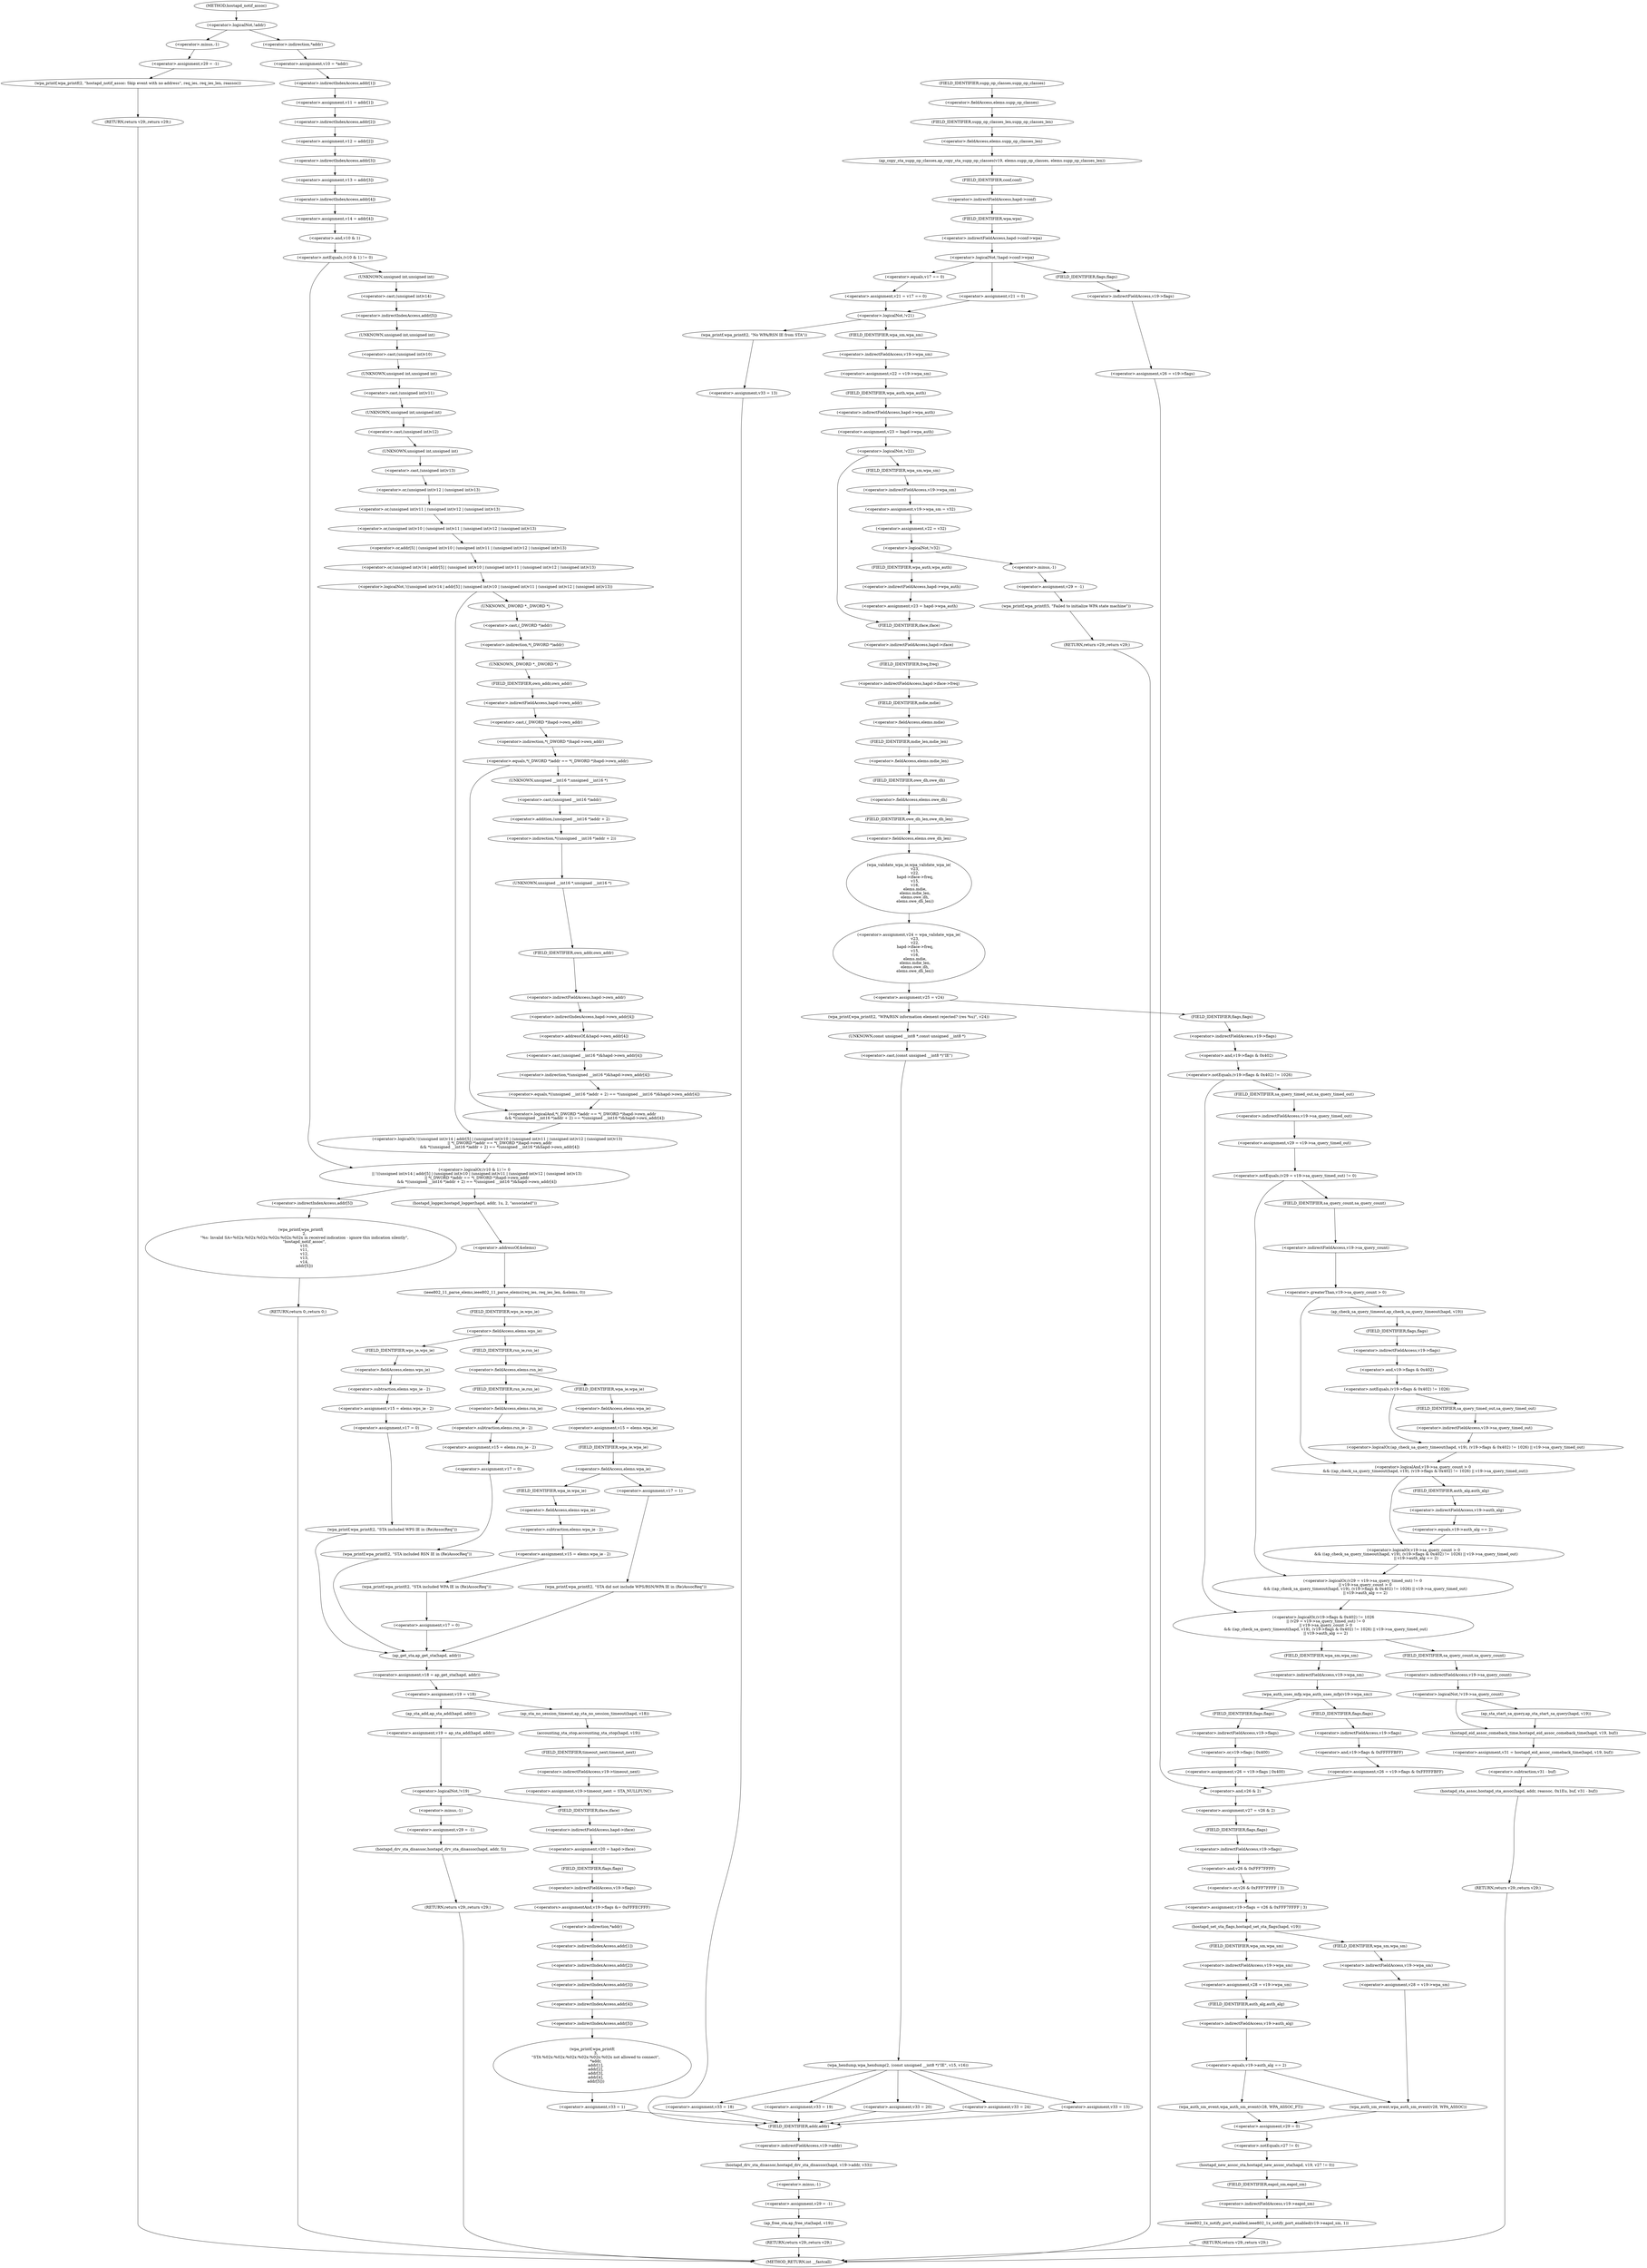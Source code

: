digraph hostapd_notif_assoc {  
"1000159" [label = "(<operator>.logicalNot,!addr)" ]
"1000162" [label = "(<operator>.assignment,v29 = -1)" ]
"1000164" [label = "(<operator>.minus,-1)" ]
"1000166" [label = "(wpa_printf,wpa_printf(2, \"hostapd_notif_assoc: Skip event with no address\", req_ies, req_ies_len, reassoc))" ]
"1000172" [label = "(RETURN,return v29;,return v29;)" ]
"1000174" [label = "(<operator>.assignment,v10 = *addr)" ]
"1000176" [label = "(<operator>.indirection,*addr)" ]
"1000178" [label = "(<operator>.assignment,v11 = addr[1])" ]
"1000180" [label = "(<operator>.indirectIndexAccess,addr[1])" ]
"1000183" [label = "(<operator>.assignment,v12 = addr[2])" ]
"1000185" [label = "(<operator>.indirectIndexAccess,addr[2])" ]
"1000188" [label = "(<operator>.assignment,v13 = addr[3])" ]
"1000190" [label = "(<operator>.indirectIndexAccess,addr[3])" ]
"1000193" [label = "(<operator>.assignment,v14 = addr[4])" ]
"1000195" [label = "(<operator>.indirectIndexAccess,addr[4])" ]
"1000199" [label = "(<operator>.logicalOr,(v10 & 1) != 0\n    || !((unsigned int)v14 | addr[5] | (unsigned int)v10 | (unsigned int)v11 | (unsigned int)v12 | (unsigned int)v13)\n    || *(_DWORD *)addr == *(_DWORD *)hapd->own_addr\n    && *((unsigned __int16 *)addr + 2) == *(unsigned __int16 *)&hapd->own_addr[4])" ]
"1000200" [label = "(<operator>.notEquals,(v10 & 1) != 0)" ]
"1000201" [label = "(<operator>.and,v10 & 1)" ]
"1000205" [label = "(<operator>.logicalOr,!((unsigned int)v14 | addr[5] | (unsigned int)v10 | (unsigned int)v11 | (unsigned int)v12 | (unsigned int)v13)\n    || *(_DWORD *)addr == *(_DWORD *)hapd->own_addr\n    && *((unsigned __int16 *)addr + 2) == *(unsigned __int16 *)&hapd->own_addr[4])" ]
"1000206" [label = "(<operator>.logicalNot,!((unsigned int)v14 | addr[5] | (unsigned int)v10 | (unsigned int)v11 | (unsigned int)v12 | (unsigned int)v13))" ]
"1000207" [label = "(<operator>.or,(unsigned int)v14 | addr[5] | (unsigned int)v10 | (unsigned int)v11 | (unsigned int)v12 | (unsigned int)v13)" ]
"1000208" [label = "(<operator>.cast,(unsigned int)v14)" ]
"1000209" [label = "(UNKNOWN,unsigned int,unsigned int)" ]
"1000211" [label = "(<operator>.or,addr[5] | (unsigned int)v10 | (unsigned int)v11 | (unsigned int)v12 | (unsigned int)v13)" ]
"1000212" [label = "(<operator>.indirectIndexAccess,addr[5])" ]
"1000215" [label = "(<operator>.or,(unsigned int)v10 | (unsigned int)v11 | (unsigned int)v12 | (unsigned int)v13)" ]
"1000216" [label = "(<operator>.cast,(unsigned int)v10)" ]
"1000217" [label = "(UNKNOWN,unsigned int,unsigned int)" ]
"1000219" [label = "(<operator>.or,(unsigned int)v11 | (unsigned int)v12 | (unsigned int)v13)" ]
"1000220" [label = "(<operator>.cast,(unsigned int)v11)" ]
"1000221" [label = "(UNKNOWN,unsigned int,unsigned int)" ]
"1000223" [label = "(<operator>.or,(unsigned int)v12 | (unsigned int)v13)" ]
"1000224" [label = "(<operator>.cast,(unsigned int)v12)" ]
"1000225" [label = "(UNKNOWN,unsigned int,unsigned int)" ]
"1000227" [label = "(<operator>.cast,(unsigned int)v13)" ]
"1000228" [label = "(UNKNOWN,unsigned int,unsigned int)" ]
"1000230" [label = "(<operator>.logicalAnd,*(_DWORD *)addr == *(_DWORD *)hapd->own_addr\n    && *((unsigned __int16 *)addr + 2) == *(unsigned __int16 *)&hapd->own_addr[4])" ]
"1000231" [label = "(<operator>.equals,*(_DWORD *)addr == *(_DWORD *)hapd->own_addr)" ]
"1000232" [label = "(<operator>.indirection,*(_DWORD *)addr)" ]
"1000233" [label = "(<operator>.cast,(_DWORD *)addr)" ]
"1000234" [label = "(UNKNOWN,_DWORD *,_DWORD *)" ]
"1000236" [label = "(<operator>.indirection,*(_DWORD *)hapd->own_addr)" ]
"1000237" [label = "(<operator>.cast,(_DWORD *)hapd->own_addr)" ]
"1000238" [label = "(UNKNOWN,_DWORD *,_DWORD *)" ]
"1000239" [label = "(<operator>.indirectFieldAccess,hapd->own_addr)" ]
"1000241" [label = "(FIELD_IDENTIFIER,own_addr,own_addr)" ]
"1000242" [label = "(<operator>.equals,*((unsigned __int16 *)addr + 2) == *(unsigned __int16 *)&hapd->own_addr[4])" ]
"1000243" [label = "(<operator>.indirection,*((unsigned __int16 *)addr + 2))" ]
"1000244" [label = "(<operator>.addition,(unsigned __int16 *)addr + 2)" ]
"1000245" [label = "(<operator>.cast,(unsigned __int16 *)addr)" ]
"1000246" [label = "(UNKNOWN,unsigned __int16 *,unsigned __int16 *)" ]
"1000249" [label = "(<operator>.indirection,*(unsigned __int16 *)&hapd->own_addr[4])" ]
"1000250" [label = "(<operator>.cast,(unsigned __int16 *)&hapd->own_addr[4])" ]
"1000251" [label = "(UNKNOWN,unsigned __int16 *,unsigned __int16 *)" ]
"1000252" [label = "(<operator>.addressOf,&hapd->own_addr[4])" ]
"1000253" [label = "(<operator>.indirectIndexAccess,hapd->own_addr[4])" ]
"1000254" [label = "(<operator>.indirectFieldAccess,hapd->own_addr)" ]
"1000256" [label = "(FIELD_IDENTIFIER,own_addr,own_addr)" ]
"1000259" [label = "(wpa_printf,wpa_printf(\n      2,\n      \"%s: Invalid SA=%02x:%02x:%02x:%02x:%02x:%02x in received indication - ignore this indication silently\",\n      \"hostapd_notif_assoc\",\n      v10,\n      v11,\n      v12,\n      v13,\n      v14,\n      addr[5]))" ]
"1000268" [label = "(<operator>.indirectIndexAccess,addr[5])" ]
"1000271" [label = "(RETURN,return 0;,return 0;)" ]
"1000273" [label = "(hostapd_logger,hostapd_logger(hapd, addr, 1u, 2, \"associated\"))" ]
"1000279" [label = "(ieee802_11_parse_elems,ieee802_11_parse_elems(req_ies, req_ies_len, &elems, 0))" ]
"1000282" [label = "(<operator>.addressOf,&elems)" ]
"1000286" [label = "(<operator>.fieldAccess,elems.wps_ie)" ]
"1000288" [label = "(FIELD_IDENTIFIER,wps_ie,wps_ie)" ]
"1000290" [label = "(<operator>.assignment,v15 = elems.wps_ie - 2)" ]
"1000292" [label = "(<operator>.subtraction,elems.wps_ie - 2)" ]
"1000293" [label = "(<operator>.fieldAccess,elems.wps_ie)" ]
"1000295" [label = "(FIELD_IDENTIFIER,wps_ie,wps_ie)" ]
"1000298" [label = "(<operator>.assignment,v17 = 0)" ]
"1000301" [label = "(wpa_printf,wpa_printf(2, \"STA included WPS IE in (Re)AssocReq\"))" ]
"1000306" [label = "(<operator>.fieldAccess,elems.rsn_ie)" ]
"1000308" [label = "(FIELD_IDENTIFIER,rsn_ie,rsn_ie)" ]
"1000310" [label = "(<operator>.assignment,v15 = elems.rsn_ie - 2)" ]
"1000312" [label = "(<operator>.subtraction,elems.rsn_ie - 2)" ]
"1000313" [label = "(<operator>.fieldAccess,elems.rsn_ie)" ]
"1000315" [label = "(FIELD_IDENTIFIER,rsn_ie,rsn_ie)" ]
"1000318" [label = "(<operator>.assignment,v17 = 0)" ]
"1000321" [label = "(wpa_printf,wpa_printf(2, \"STA included RSN IE in (Re)AssocReq\"))" ]
"1000326" [label = "(<operator>.assignment,v15 = elems.wpa_ie)" ]
"1000328" [label = "(<operator>.fieldAccess,elems.wpa_ie)" ]
"1000330" [label = "(FIELD_IDENTIFIER,wpa_ie,wpa_ie)" ]
"1000332" [label = "(<operator>.fieldAccess,elems.wpa_ie)" ]
"1000334" [label = "(FIELD_IDENTIFIER,wpa_ie,wpa_ie)" ]
"1000337" [label = "(<operator>.assignment,v15 = elems.wpa_ie - 2)" ]
"1000339" [label = "(<operator>.subtraction,elems.wpa_ie - 2)" ]
"1000340" [label = "(<operator>.fieldAccess,elems.wpa_ie)" ]
"1000342" [label = "(FIELD_IDENTIFIER,wpa_ie,wpa_ie)" ]
"1000344" [label = "(wpa_printf,wpa_printf(2, \"STA included WPA IE in (Re)AssocReq\"))" ]
"1000347" [label = "(<operator>.assignment,v17 = 0)" ]
"1000352" [label = "(<operator>.assignment,v17 = 1)" ]
"1000356" [label = "(wpa_printf,wpa_printf(2, \"STA did not include WPS/RSN/WPA IE in (Re)AssocReq\"))" ]
"1000359" [label = "(<operator>.assignment,v18 = ap_get_sta(hapd, addr))" ]
"1000361" [label = "(ap_get_sta,ap_get_sta(hapd, addr))" ]
"1000364" [label = "(<operator>.assignment,v19 = v18)" ]
"1000370" [label = "(ap_sta_no_session_timeout,ap_sta_no_session_timeout(hapd, v18))" ]
"1000373" [label = "(accounting_sta_stop,accounting_sta_stop(hapd, v19))" ]
"1000376" [label = "(<operator>.assignment,v19->timeout_next = STA_NULLFUNC)" ]
"1000377" [label = "(<operator>.indirectFieldAccess,v19->timeout_next)" ]
"1000379" [label = "(FIELD_IDENTIFIER,timeout_next,timeout_next)" ]
"1000383" [label = "(<operator>.assignment,v19 = ap_sta_add(hapd, addr))" ]
"1000385" [label = "(ap_sta_add,ap_sta_add(hapd, addr))" ]
"1000389" [label = "(<operator>.logicalNot,!v19)" ]
"1000392" [label = "(<operator>.assignment,v29 = -1)" ]
"1000394" [label = "(<operator>.minus,-1)" ]
"1000396" [label = "(hostapd_drv_sta_disassoc,hostapd_drv_sta_disassoc(hapd, addr, 5))" ]
"1000400" [label = "(RETURN,return v29;,return v29;)" ]
"1000402" [label = "(<operator>.assignment,v20 = hapd->iface)" ]
"1000404" [label = "(<operator>.indirectFieldAccess,hapd->iface)" ]
"1000406" [label = "(FIELD_IDENTIFIER,iface,iface)" ]
"1000407" [label = "(<operators>.assignmentAnd,v19->flags &= 0xFFFECFFF)" ]
"1000408" [label = "(<operator>.indirectFieldAccess,v19->flags)" ]
"1000410" [label = "(FIELD_IDENTIFIER,flags,flags)" ]
"1000413" [label = "(wpa_printf,wpa_printf(\n      3,\n      \"STA %02x:%02x:%02x:%02x:%02x:%02x not allowed to connect\",\n      *addr,\n      addr[1],\n      addr[2],\n      addr[3],\n      addr[4],\n      addr[5]))" ]
"1000416" [label = "(<operator>.indirection,*addr)" ]
"1000418" [label = "(<operator>.indirectIndexAccess,addr[1])" ]
"1000421" [label = "(<operator>.indirectIndexAccess,addr[2])" ]
"1000424" [label = "(<operator>.indirectIndexAccess,addr[3])" ]
"1000427" [label = "(<operator>.indirectIndexAccess,addr[4])" ]
"1000430" [label = "(<operator>.indirectIndexAccess,addr[5])" ]
"1000433" [label = "(<operator>.assignment,v33 = 1)" ]
"1000437" [label = "(ap_copy_sta_supp_op_classes,ap_copy_sta_supp_op_classes(v19, elems.supp_op_classes, elems.supp_op_classes_len))" ]
"1000439" [label = "(<operator>.fieldAccess,elems.supp_op_classes)" ]
"1000441" [label = "(FIELD_IDENTIFIER,supp_op_classes,supp_op_classes)" ]
"1000442" [label = "(<operator>.fieldAccess,elems.supp_op_classes_len)" ]
"1000444" [label = "(FIELD_IDENTIFIER,supp_op_classes_len,supp_op_classes_len)" ]
"1000446" [label = "(<operator>.logicalNot,!hapd->conf->wpa)" ]
"1000447" [label = "(<operator>.indirectFieldAccess,hapd->conf->wpa)" ]
"1000448" [label = "(<operator>.indirectFieldAccess,hapd->conf)" ]
"1000450" [label = "(FIELD_IDENTIFIER,conf,conf)" ]
"1000451" [label = "(FIELD_IDENTIFIER,wpa,wpa)" ]
"1000453" [label = "(<operator>.assignment,v26 = v19->flags)" ]
"1000455" [label = "(<operator>.indirectFieldAccess,v19->flags)" ]
"1000457" [label = "(FIELD_IDENTIFIER,flags,flags)" ]
"1000461" [label = "(<operator>.assignment,v21 = v17 == 0)" ]
"1000463" [label = "(<operator>.equals,v17 == 0)" ]
"1000467" [label = "(<operator>.assignment,v21 = 0)" ]
"1000471" [label = "(<operator>.logicalNot,!v21)" ]
"1000474" [label = "(wpa_printf,wpa_printf(2, \"No WPA/RSN IE from STA\"))" ]
"1000477" [label = "(<operator>.assignment,v33 = 13)" ]
"1000481" [label = "(hostapd_drv_sta_disassoc,hostapd_drv_sta_disassoc(hapd, v19->addr, v33))" ]
"1000483" [label = "(<operator>.indirectFieldAccess,v19->addr)" ]
"1000485" [label = "(FIELD_IDENTIFIER,addr,addr)" ]
"1000487" [label = "(<operator>.assignment,v29 = -1)" ]
"1000489" [label = "(<operator>.minus,-1)" ]
"1000491" [label = "(ap_free_sta,ap_free_sta(hapd, v19))" ]
"1000494" [label = "(RETURN,return v29;,return v29;)" ]
"1000496" [label = "(<operator>.assignment,v22 = v19->wpa_sm)" ]
"1000498" [label = "(<operator>.indirectFieldAccess,v19->wpa_sm)" ]
"1000500" [label = "(FIELD_IDENTIFIER,wpa_sm,wpa_sm)" ]
"1000501" [label = "(<operator>.assignment,v23 = hapd->wpa_auth)" ]
"1000503" [label = "(<operator>.indirectFieldAccess,hapd->wpa_auth)" ]
"1000505" [label = "(FIELD_IDENTIFIER,wpa_auth,wpa_auth)" ]
"1000507" [label = "(<operator>.logicalNot,!v22)" ]
"1000510" [label = "(<operator>.assignment,v19->wpa_sm = v32)" ]
"1000511" [label = "(<operator>.indirectFieldAccess,v19->wpa_sm)" ]
"1000513" [label = "(FIELD_IDENTIFIER,wpa_sm,wpa_sm)" ]
"1000515" [label = "(<operator>.assignment,v22 = v32)" ]
"1000519" [label = "(<operator>.logicalNot,!v32)" ]
"1000522" [label = "(<operator>.assignment,v29 = -1)" ]
"1000524" [label = "(<operator>.minus,-1)" ]
"1000526" [label = "(wpa_printf,wpa_printf(5, \"Failed to initialize WPA state machine\"))" ]
"1000529" [label = "(RETURN,return v29;,return v29;)" ]
"1000531" [label = "(<operator>.assignment,v23 = hapd->wpa_auth)" ]
"1000533" [label = "(<operator>.indirectFieldAccess,hapd->wpa_auth)" ]
"1000535" [label = "(FIELD_IDENTIFIER,wpa_auth,wpa_auth)" ]
"1000536" [label = "(<operator>.assignment,v24 = wpa_validate_wpa_ie(\n          v23,\n          v22,\n          hapd->iface->freq,\n          v15,\n          v16,\n          elems.mdie,\n          elems.mdie_len,\n          elems.owe_dh,\n          elems.owe_dh_len))" ]
"1000538" [label = "(wpa_validate_wpa_ie,wpa_validate_wpa_ie(\n          v23,\n          v22,\n          hapd->iface->freq,\n          v15,\n          v16,\n          elems.mdie,\n          elems.mdie_len,\n          elems.owe_dh,\n          elems.owe_dh_len))" ]
"1000541" [label = "(<operator>.indirectFieldAccess,hapd->iface->freq)" ]
"1000542" [label = "(<operator>.indirectFieldAccess,hapd->iface)" ]
"1000544" [label = "(FIELD_IDENTIFIER,iface,iface)" ]
"1000545" [label = "(FIELD_IDENTIFIER,freq,freq)" ]
"1000548" [label = "(<operator>.fieldAccess,elems.mdie)" ]
"1000550" [label = "(FIELD_IDENTIFIER,mdie,mdie)" ]
"1000551" [label = "(<operator>.fieldAccess,elems.mdie_len)" ]
"1000553" [label = "(FIELD_IDENTIFIER,mdie_len,mdie_len)" ]
"1000554" [label = "(<operator>.fieldAccess,elems.owe_dh)" ]
"1000556" [label = "(FIELD_IDENTIFIER,owe_dh,owe_dh)" ]
"1000557" [label = "(<operator>.fieldAccess,elems.owe_dh_len)" ]
"1000559" [label = "(FIELD_IDENTIFIER,owe_dh_len,owe_dh_len)" ]
"1000560" [label = "(<operator>.assignment,v25 = v24)" ]
"1000566" [label = "(wpa_printf,wpa_printf(2, \"WPA/RSN information element rejected? (res %u)\", v24))" ]
"1000570" [label = "(wpa_hexdump,wpa_hexdump(2, (const unsigned __int8 *)\"IE\", v15, v16))" ]
"1000572" [label = "(<operator>.cast,(const unsigned __int8 *)\"IE\")" ]
"1000573" [label = "(UNKNOWN,const unsigned __int8 *,const unsigned __int8 *)" ]
"1000581" [label = "(<operator>.assignment,v33 = 18)" ]
"1000586" [label = "(<operator>.assignment,v33 = 19)" ]
"1000591" [label = "(<operator>.assignment,v33 = 20)" ]
"1000596" [label = "(<operator>.assignment,v33 = 24)" ]
"1000601" [label = "(<operator>.assignment,v33 = 13)" ]
"1000607" [label = "(<operator>.logicalOr,(v19->flags & 0x402) != 1026\n    || (v29 = v19->sa_query_timed_out) != 0\n    || v19->sa_query_count > 0\n    && ((ap_check_sa_query_timeout(hapd, v19), (v19->flags & 0x402) != 1026) || v19->sa_query_timed_out)\n    || v19->auth_alg == 2)" ]
"1000608" [label = "(<operator>.notEquals,(v19->flags & 0x402) != 1026)" ]
"1000609" [label = "(<operator>.and,v19->flags & 0x402)" ]
"1000610" [label = "(<operator>.indirectFieldAccess,v19->flags)" ]
"1000612" [label = "(FIELD_IDENTIFIER,flags,flags)" ]
"1000615" [label = "(<operator>.logicalOr,(v29 = v19->sa_query_timed_out) != 0\n    || v19->sa_query_count > 0\n    && ((ap_check_sa_query_timeout(hapd, v19), (v19->flags & 0x402) != 1026) || v19->sa_query_timed_out)\n    || v19->auth_alg == 2)" ]
"1000616" [label = "(<operator>.notEquals,(v29 = v19->sa_query_timed_out) != 0)" ]
"1000617" [label = "(<operator>.assignment,v29 = v19->sa_query_timed_out)" ]
"1000619" [label = "(<operator>.indirectFieldAccess,v19->sa_query_timed_out)" ]
"1000621" [label = "(FIELD_IDENTIFIER,sa_query_timed_out,sa_query_timed_out)" ]
"1000623" [label = "(<operator>.logicalOr,v19->sa_query_count > 0\n    && ((ap_check_sa_query_timeout(hapd, v19), (v19->flags & 0x402) != 1026) || v19->sa_query_timed_out)\n    || v19->auth_alg == 2)" ]
"1000624" [label = "(<operator>.logicalAnd,v19->sa_query_count > 0\n    && ((ap_check_sa_query_timeout(hapd, v19), (v19->flags & 0x402) != 1026) || v19->sa_query_timed_out))" ]
"1000625" [label = "(<operator>.greaterThan,v19->sa_query_count > 0)" ]
"1000626" [label = "(<operator>.indirectFieldAccess,v19->sa_query_count)" ]
"1000628" [label = "(FIELD_IDENTIFIER,sa_query_count,sa_query_count)" ]
"1000630" [label = "(<operator>.logicalOr,(ap_check_sa_query_timeout(hapd, v19), (v19->flags & 0x402) != 1026) || v19->sa_query_timed_out)" ]
"1000632" [label = "(ap_check_sa_query_timeout,ap_check_sa_query_timeout(hapd, v19))" ]
"1000635" [label = "(<operator>.notEquals,(v19->flags & 0x402) != 1026)" ]
"1000636" [label = "(<operator>.and,v19->flags & 0x402)" ]
"1000637" [label = "(<operator>.indirectFieldAccess,v19->flags)" ]
"1000639" [label = "(FIELD_IDENTIFIER,flags,flags)" ]
"1000642" [label = "(<operator>.indirectFieldAccess,v19->sa_query_timed_out)" ]
"1000644" [label = "(FIELD_IDENTIFIER,sa_query_timed_out,sa_query_timed_out)" ]
"1000645" [label = "(<operator>.equals,v19->auth_alg == 2)" ]
"1000646" [label = "(<operator>.indirectFieldAccess,v19->auth_alg)" ]
"1000648" [label = "(FIELD_IDENTIFIER,auth_alg,auth_alg)" ]
"1000652" [label = "(wpa_auth_uses_mfp,wpa_auth_uses_mfp(v19->wpa_sm))" ]
"1000653" [label = "(<operator>.indirectFieldAccess,v19->wpa_sm)" ]
"1000655" [label = "(FIELD_IDENTIFIER,wpa_sm,wpa_sm)" ]
"1000656" [label = "(<operator>.assignment,v26 = v19->flags | 0x400)" ]
"1000658" [label = "(<operator>.or,v19->flags | 0x400)" ]
"1000659" [label = "(<operator>.indirectFieldAccess,v19->flags)" ]
"1000661" [label = "(FIELD_IDENTIFIER,flags,flags)" ]
"1000664" [label = "(<operator>.assignment,v26 = v19->flags & 0xFFFFFBFF)" ]
"1000666" [label = "(<operator>.and,v19->flags & 0xFFFFFBFF)" ]
"1000667" [label = "(<operator>.indirectFieldAccess,v19->flags)" ]
"1000669" [label = "(FIELD_IDENTIFIER,flags,flags)" ]
"1000672" [label = "(<operator>.assignment,v27 = v26 & 2)" ]
"1000674" [label = "(<operator>.and,v26 & 2)" ]
"1000677" [label = "(<operator>.assignment,v19->flags = v26 & 0xFFF7FFFF | 3)" ]
"1000678" [label = "(<operator>.indirectFieldAccess,v19->flags)" ]
"1000680" [label = "(FIELD_IDENTIFIER,flags,flags)" ]
"1000681" [label = "(<operator>.or,v26 & 0xFFF7FFFF | 3)" ]
"1000682" [label = "(<operator>.and,v26 & 0xFFF7FFFF)" ]
"1000686" [label = "(hostapd_set_sta_flags,hostapd_set_sta_flags(hapd, v19))" ]
"1000692" [label = "(<operator>.assignment,v28 = v19->wpa_sm)" ]
"1000694" [label = "(<operator>.indirectFieldAccess,v19->wpa_sm)" ]
"1000696" [label = "(FIELD_IDENTIFIER,wpa_sm,wpa_sm)" ]
"1000698" [label = "(<operator>.equals,v19->auth_alg == 2)" ]
"1000699" [label = "(<operator>.indirectFieldAccess,v19->auth_alg)" ]
"1000701" [label = "(FIELD_IDENTIFIER,auth_alg,auth_alg)" ]
"1000704" [label = "(wpa_auth_sm_event,wpa_auth_sm_event(v28, WPA_ASSOC_FT))" ]
"1000710" [label = "(<operator>.assignment,v28 = v19->wpa_sm)" ]
"1000712" [label = "(<operator>.indirectFieldAccess,v19->wpa_sm)" ]
"1000714" [label = "(FIELD_IDENTIFIER,wpa_sm,wpa_sm)" ]
"1000715" [label = "(wpa_auth_sm_event,wpa_auth_sm_event(v28, WPA_ASSOC))" ]
"1000719" [label = "(<operator>.assignment,v29 = 0)" ]
"1000722" [label = "(hostapd_new_assoc_sta,hostapd_new_assoc_sta(hapd, v19, v27 != 0))" ]
"1000725" [label = "(<operator>.notEquals,v27 != 0)" ]
"1000728" [label = "(ieee802_1x_notify_port_enabled,ieee802_1x_notify_port_enabled(v19->eapol_sm, 1))" ]
"1000729" [label = "(<operator>.indirectFieldAccess,v19->eapol_sm)" ]
"1000731" [label = "(FIELD_IDENTIFIER,eapol_sm,eapol_sm)" ]
"1000733" [label = "(RETURN,return v29;,return v29;)" ]
"1000736" [label = "(<operator>.logicalNot,!v19->sa_query_count)" ]
"1000737" [label = "(<operator>.indirectFieldAccess,v19->sa_query_count)" ]
"1000739" [label = "(FIELD_IDENTIFIER,sa_query_count,sa_query_count)" ]
"1000740" [label = "(ap_sta_start_sa_query,ap_sta_start_sa_query(hapd, v19))" ]
"1000743" [label = "(<operator>.assignment,v31 = hostapd_eid_assoc_comeback_time(hapd, v19, buf))" ]
"1000745" [label = "(hostapd_eid_assoc_comeback_time,hostapd_eid_assoc_comeback_time(hapd, v19, buf))" ]
"1000749" [label = "(hostapd_sta_assoc,hostapd_sta_assoc(hapd, addr, reassoc, 0x1Eu, buf, v31 - buf))" ]
"1000755" [label = "(<operator>.subtraction,v31 - buf)" ]
"1000758" [label = "(RETURN,return v29;,return v29;)" ]
"1000126" [label = "(METHOD,hostapd_notif_assoc)" ]
"1000760" [label = "(METHOD_RETURN,int __fastcall)" ]
  "1000159" -> "1000164" 
  "1000159" -> "1000176" 
  "1000162" -> "1000166" 
  "1000164" -> "1000162" 
  "1000166" -> "1000172" 
  "1000172" -> "1000760" 
  "1000174" -> "1000180" 
  "1000176" -> "1000174" 
  "1000178" -> "1000185" 
  "1000180" -> "1000178" 
  "1000183" -> "1000190" 
  "1000185" -> "1000183" 
  "1000188" -> "1000195" 
  "1000190" -> "1000188" 
  "1000193" -> "1000201" 
  "1000195" -> "1000193" 
  "1000199" -> "1000268" 
  "1000199" -> "1000273" 
  "1000200" -> "1000209" 
  "1000200" -> "1000199" 
  "1000201" -> "1000200" 
  "1000205" -> "1000199" 
  "1000206" -> "1000234" 
  "1000206" -> "1000205" 
  "1000207" -> "1000206" 
  "1000208" -> "1000212" 
  "1000209" -> "1000208" 
  "1000211" -> "1000207" 
  "1000212" -> "1000217" 
  "1000215" -> "1000211" 
  "1000216" -> "1000221" 
  "1000217" -> "1000216" 
  "1000219" -> "1000215" 
  "1000220" -> "1000225" 
  "1000221" -> "1000220" 
  "1000223" -> "1000219" 
  "1000224" -> "1000228" 
  "1000225" -> "1000224" 
  "1000227" -> "1000223" 
  "1000228" -> "1000227" 
  "1000230" -> "1000205" 
  "1000231" -> "1000246" 
  "1000231" -> "1000230" 
  "1000232" -> "1000238" 
  "1000233" -> "1000232" 
  "1000234" -> "1000233" 
  "1000236" -> "1000231" 
  "1000237" -> "1000236" 
  "1000238" -> "1000241" 
  "1000239" -> "1000237" 
  "1000241" -> "1000239" 
  "1000242" -> "1000230" 
  "1000243" -> "1000251" 
  "1000244" -> "1000243" 
  "1000245" -> "1000244" 
  "1000246" -> "1000245" 
  "1000249" -> "1000242" 
  "1000250" -> "1000249" 
  "1000251" -> "1000256" 
  "1000252" -> "1000250" 
  "1000253" -> "1000252" 
  "1000254" -> "1000253" 
  "1000256" -> "1000254" 
  "1000259" -> "1000271" 
  "1000268" -> "1000259" 
  "1000271" -> "1000760" 
  "1000273" -> "1000282" 
  "1000279" -> "1000288" 
  "1000282" -> "1000279" 
  "1000286" -> "1000295" 
  "1000286" -> "1000308" 
  "1000288" -> "1000286" 
  "1000290" -> "1000298" 
  "1000292" -> "1000290" 
  "1000293" -> "1000292" 
  "1000295" -> "1000293" 
  "1000298" -> "1000301" 
  "1000301" -> "1000361" 
  "1000306" -> "1000315" 
  "1000306" -> "1000330" 
  "1000308" -> "1000306" 
  "1000310" -> "1000318" 
  "1000312" -> "1000310" 
  "1000313" -> "1000312" 
  "1000315" -> "1000313" 
  "1000318" -> "1000321" 
  "1000321" -> "1000361" 
  "1000326" -> "1000334" 
  "1000328" -> "1000326" 
  "1000330" -> "1000328" 
  "1000332" -> "1000342" 
  "1000332" -> "1000352" 
  "1000334" -> "1000332" 
  "1000337" -> "1000344" 
  "1000339" -> "1000337" 
  "1000340" -> "1000339" 
  "1000342" -> "1000340" 
  "1000344" -> "1000347" 
  "1000347" -> "1000361" 
  "1000352" -> "1000356" 
  "1000356" -> "1000361" 
  "1000359" -> "1000364" 
  "1000361" -> "1000359" 
  "1000364" -> "1000370" 
  "1000364" -> "1000385" 
  "1000370" -> "1000373" 
  "1000373" -> "1000379" 
  "1000376" -> "1000406" 
  "1000377" -> "1000376" 
  "1000379" -> "1000377" 
  "1000383" -> "1000389" 
  "1000385" -> "1000383" 
  "1000389" -> "1000394" 
  "1000389" -> "1000406" 
  "1000392" -> "1000396" 
  "1000394" -> "1000392" 
  "1000396" -> "1000400" 
  "1000400" -> "1000760" 
  "1000402" -> "1000410" 
  "1000404" -> "1000402" 
  "1000406" -> "1000404" 
  "1000407" -> "1000416" 
  "1000408" -> "1000407" 
  "1000410" -> "1000408" 
  "1000413" -> "1000433" 
  "1000416" -> "1000418" 
  "1000418" -> "1000421" 
  "1000421" -> "1000424" 
  "1000424" -> "1000427" 
  "1000427" -> "1000430" 
  "1000430" -> "1000413" 
  "1000433" -> "1000485" 
  "1000437" -> "1000450" 
  "1000439" -> "1000444" 
  "1000441" -> "1000439" 
  "1000442" -> "1000437" 
  "1000444" -> "1000442" 
  "1000446" -> "1000457" 
  "1000446" -> "1000463" 
  "1000446" -> "1000467" 
  "1000447" -> "1000446" 
  "1000448" -> "1000451" 
  "1000450" -> "1000448" 
  "1000451" -> "1000447" 
  "1000453" -> "1000674" 
  "1000455" -> "1000453" 
  "1000457" -> "1000455" 
  "1000461" -> "1000471" 
  "1000463" -> "1000461" 
  "1000467" -> "1000471" 
  "1000471" -> "1000474" 
  "1000471" -> "1000500" 
  "1000474" -> "1000477" 
  "1000477" -> "1000485" 
  "1000481" -> "1000489" 
  "1000483" -> "1000481" 
  "1000485" -> "1000483" 
  "1000487" -> "1000491" 
  "1000489" -> "1000487" 
  "1000491" -> "1000494" 
  "1000494" -> "1000760" 
  "1000496" -> "1000505" 
  "1000498" -> "1000496" 
  "1000500" -> "1000498" 
  "1000501" -> "1000507" 
  "1000503" -> "1000501" 
  "1000505" -> "1000503" 
  "1000507" -> "1000513" 
  "1000507" -> "1000544" 
  "1000510" -> "1000515" 
  "1000511" -> "1000510" 
  "1000513" -> "1000511" 
  "1000515" -> "1000519" 
  "1000519" -> "1000524" 
  "1000519" -> "1000535" 
  "1000522" -> "1000526" 
  "1000524" -> "1000522" 
  "1000526" -> "1000529" 
  "1000529" -> "1000760" 
  "1000531" -> "1000544" 
  "1000533" -> "1000531" 
  "1000535" -> "1000533" 
  "1000536" -> "1000560" 
  "1000538" -> "1000536" 
  "1000541" -> "1000550" 
  "1000542" -> "1000545" 
  "1000544" -> "1000542" 
  "1000545" -> "1000541" 
  "1000548" -> "1000553" 
  "1000550" -> "1000548" 
  "1000551" -> "1000556" 
  "1000553" -> "1000551" 
  "1000554" -> "1000559" 
  "1000556" -> "1000554" 
  "1000557" -> "1000538" 
  "1000559" -> "1000557" 
  "1000560" -> "1000566" 
  "1000560" -> "1000612" 
  "1000566" -> "1000573" 
  "1000570" -> "1000581" 
  "1000570" -> "1000586" 
  "1000570" -> "1000591" 
  "1000570" -> "1000596" 
  "1000570" -> "1000601" 
  "1000572" -> "1000570" 
  "1000573" -> "1000572" 
  "1000581" -> "1000485" 
  "1000586" -> "1000485" 
  "1000591" -> "1000485" 
  "1000596" -> "1000485" 
  "1000601" -> "1000485" 
  "1000607" -> "1000655" 
  "1000607" -> "1000739" 
  "1000608" -> "1000607" 
  "1000608" -> "1000621" 
  "1000609" -> "1000608" 
  "1000610" -> "1000609" 
  "1000612" -> "1000610" 
  "1000615" -> "1000607" 
  "1000616" -> "1000615" 
  "1000616" -> "1000628" 
  "1000617" -> "1000616" 
  "1000619" -> "1000617" 
  "1000621" -> "1000619" 
  "1000623" -> "1000615" 
  "1000624" -> "1000623" 
  "1000624" -> "1000648" 
  "1000625" -> "1000624" 
  "1000625" -> "1000632" 
  "1000626" -> "1000625" 
  "1000628" -> "1000626" 
  "1000630" -> "1000624" 
  "1000632" -> "1000639" 
  "1000635" -> "1000630" 
  "1000635" -> "1000644" 
  "1000636" -> "1000635" 
  "1000637" -> "1000636" 
  "1000639" -> "1000637" 
  "1000642" -> "1000630" 
  "1000644" -> "1000642" 
  "1000645" -> "1000623" 
  "1000646" -> "1000645" 
  "1000648" -> "1000646" 
  "1000652" -> "1000661" 
  "1000652" -> "1000669" 
  "1000653" -> "1000652" 
  "1000655" -> "1000653" 
  "1000656" -> "1000674" 
  "1000658" -> "1000656" 
  "1000659" -> "1000658" 
  "1000661" -> "1000659" 
  "1000664" -> "1000674" 
  "1000666" -> "1000664" 
  "1000667" -> "1000666" 
  "1000669" -> "1000667" 
  "1000672" -> "1000680" 
  "1000674" -> "1000672" 
  "1000677" -> "1000686" 
  "1000678" -> "1000682" 
  "1000680" -> "1000678" 
  "1000681" -> "1000677" 
  "1000682" -> "1000681" 
  "1000686" -> "1000696" 
  "1000686" -> "1000714" 
  "1000692" -> "1000701" 
  "1000694" -> "1000692" 
  "1000696" -> "1000694" 
  "1000698" -> "1000704" 
  "1000698" -> "1000715" 
  "1000699" -> "1000698" 
  "1000701" -> "1000699" 
  "1000704" -> "1000719" 
  "1000710" -> "1000715" 
  "1000712" -> "1000710" 
  "1000714" -> "1000712" 
  "1000715" -> "1000719" 
  "1000719" -> "1000725" 
  "1000722" -> "1000731" 
  "1000725" -> "1000722" 
  "1000728" -> "1000733" 
  "1000729" -> "1000728" 
  "1000731" -> "1000729" 
  "1000733" -> "1000760" 
  "1000736" -> "1000740" 
  "1000736" -> "1000745" 
  "1000737" -> "1000736" 
  "1000739" -> "1000737" 
  "1000740" -> "1000745" 
  "1000743" -> "1000755" 
  "1000745" -> "1000743" 
  "1000749" -> "1000758" 
  "1000755" -> "1000749" 
  "1000758" -> "1000760" 
  "1000126" -> "1000159" 
}
